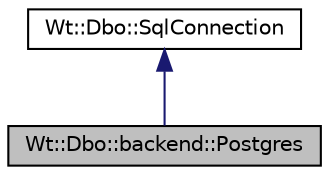 digraph "Wt::Dbo::backend::Postgres"
{
 // LATEX_PDF_SIZE
  edge [fontname="Helvetica",fontsize="10",labelfontname="Helvetica",labelfontsize="10"];
  node [fontname="Helvetica",fontsize="10",shape=record];
  Node1 [label="Wt::Dbo::backend::Postgres",height=0.2,width=0.4,color="black", fillcolor="grey75", style="filled", fontcolor="black",tooltip="A PostgreSQL connection."];
  Node2 -> Node1 [dir="back",color="midnightblue",fontsize="10",style="solid"];
  Node2 [label="Wt::Dbo::SqlConnection",height=0.2,width=0.4,color="black", fillcolor="white", style="filled",URL="$classWt_1_1Dbo_1_1SqlConnection.html",tooltip="Abstract base class for an SQL connection."];
}
